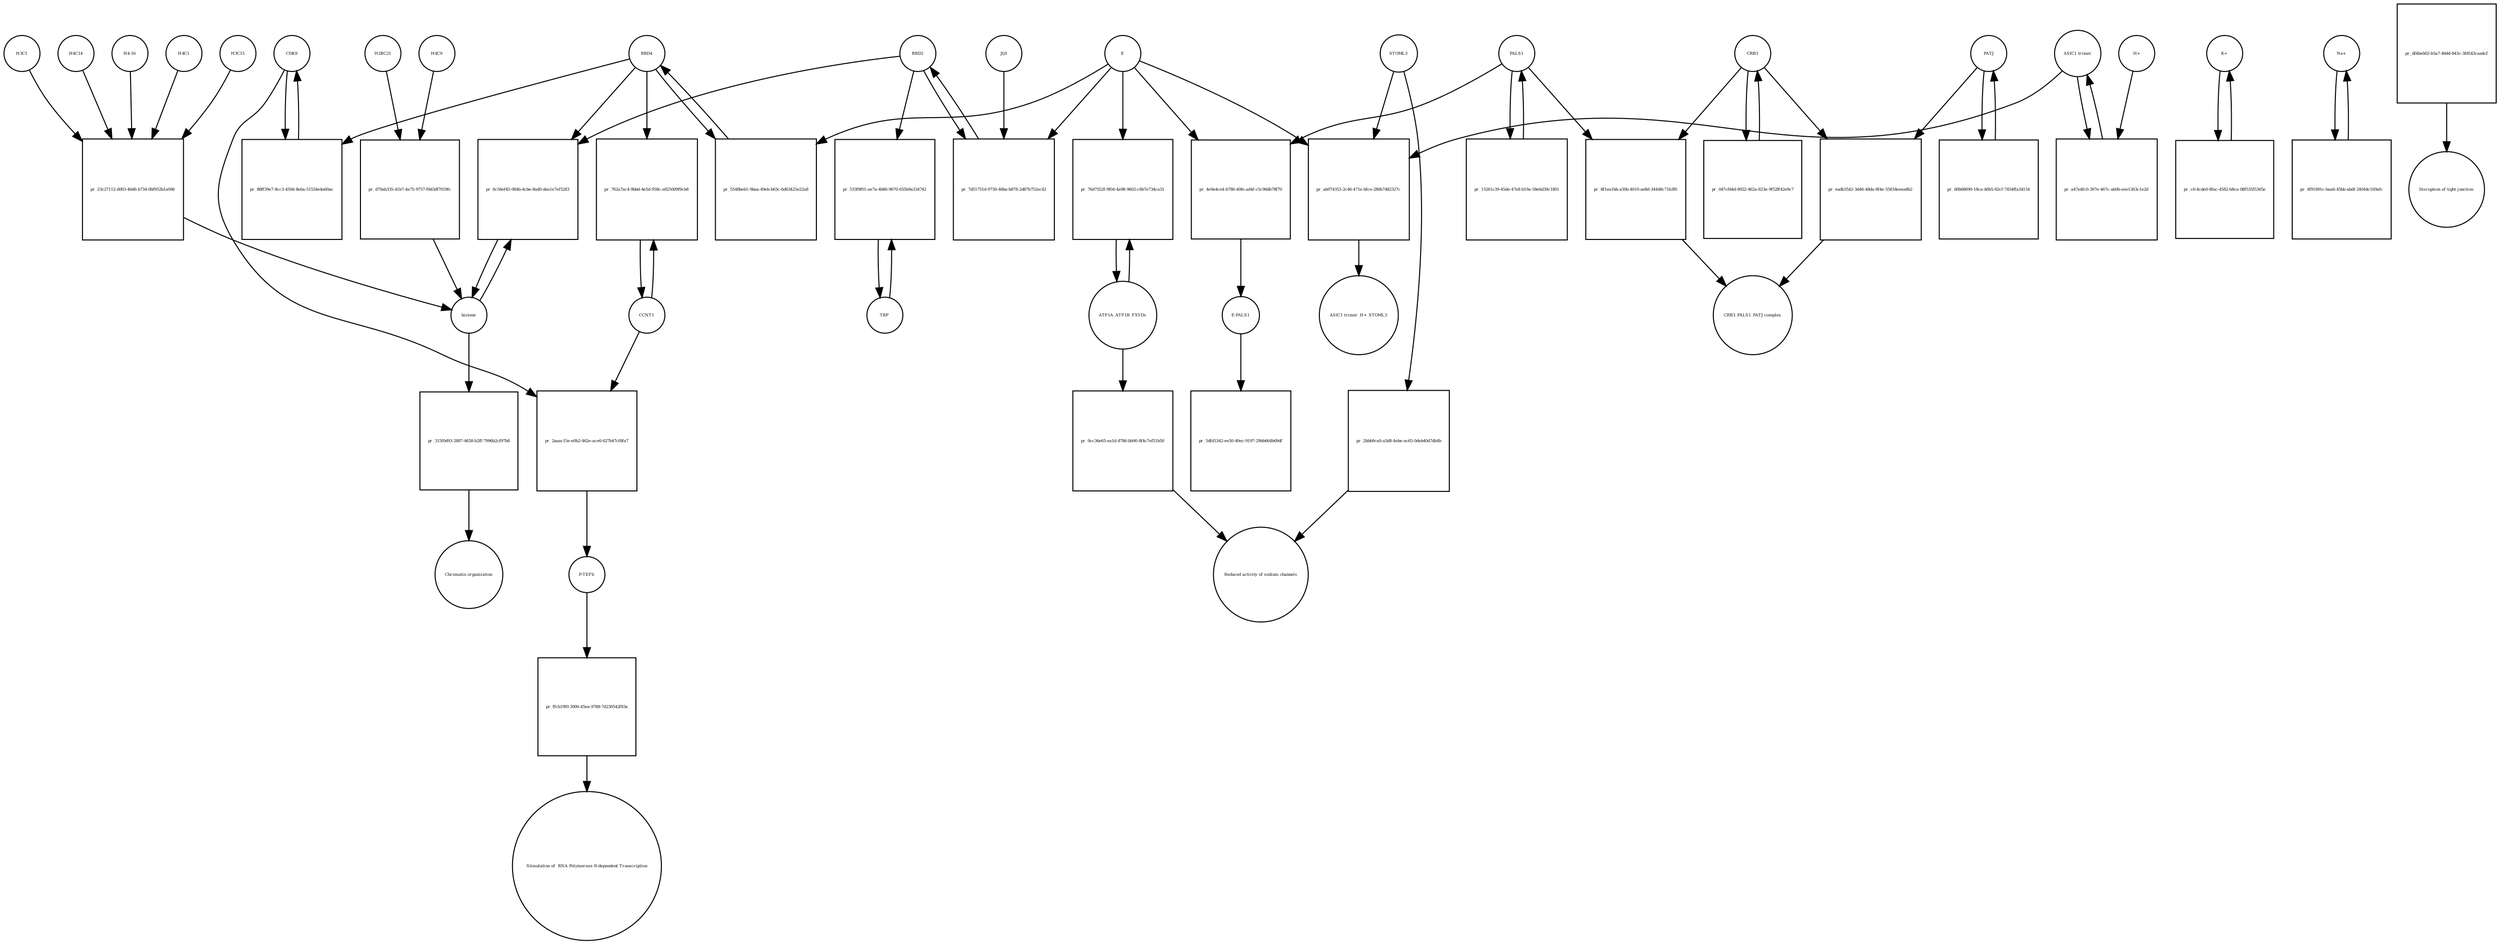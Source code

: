 strict digraph  {
CDK9 [annotation="", bipartite=0, cls=macromolecule, fontsize=4, label=CDK9, shape=circle];
"pr_88ff39e7-8cc3-450d-8e6a-51534e4a60ac" [annotation="", bipartite=1, cls=process, fontsize=4, label="pr_88ff39e7-8cc3-450d-8e6a-51534e4a60ac", shape=square];
BRD4 [annotation="", bipartite=0, cls=macromolecule, fontsize=4, label=BRD4, shape=circle];
CCNT1 [annotation="", bipartite=0, cls=macromolecule, fontsize=4, label=CCNT1, shape=circle];
"pr_762a7ac4-9bbd-4e5d-958c-e825009f9cb8" [annotation="", bipartite=1, cls=process, fontsize=4, label="pr_762a7ac4-9bbd-4e5d-958c-e825009f9cb8", shape=square];
histone [annotation="", bipartite=0, cls=complex, fontsize=4, label=histone, shape=circle];
"pr_6c56ef45-084b-4cbe-8ad0-dea1e7ef5283" [annotation="", bipartite=1, cls=process, fontsize=4, label="pr_6c56ef45-084b-4cbe-8ad0-dea1e7ef5283", shape=square];
BRD2 [annotation="", bipartite=0, cls=macromolecule, fontsize=4, label=BRD2, shape=circle];
"pr_5548beb1-9baa-49eb-b63c-6d63425e22a8" [annotation="", bipartite=1, cls=process, fontsize=4, label="pr_5548beb1-9baa-49eb-b63c-6d63425e22a8", shape=square];
E [annotation=urn_miriam_ncbiprotein_BCD58755, bipartite=0, cls=macromolecule, fontsize=4, label=E, shape=circle];
H4C14 [annotation="", bipartite=0, cls=macromolecule, fontsize=4, label=H4C14, shape=circle];
"pr_23c27112-d003-46d6-b734-0bf952b1a09d" [annotation="", bipartite=1, cls=process, fontsize=4, label="pr_23c27112-d003-46d6-b734-0bf952b1a09d", shape=square];
"H4-16" [annotation="", bipartite=0, cls=macromolecule, fontsize=4, label="H4-16", shape=circle];
H4C1 [annotation="", bipartite=0, cls=macromolecule, fontsize=4, label=H4C1, shape=circle];
H3C15 [annotation="", bipartite=0, cls=macromolecule, fontsize=4, label=H3C15, shape=circle];
H3C1 [annotation="", bipartite=0, cls=macromolecule, fontsize=4, label=H3C1, shape=circle];
"pr_7d51751d-9730-46ba-b878-2d87b752ec42" [annotation="", bipartite=1, cls=process, fontsize=4, label="pr_7d51751d-9730-46ba-b878-2d87b752ec42", shape=square];
JQ1 [annotation="", bipartite=0, cls=macromolecule, fontsize=4, label=JQ1, shape=circle];
TBP [annotation="", bipartite=0, cls=macromolecule, fontsize=4, label=TBP, shape=circle];
"pr_533f9f01-ae7a-4b86-9670-655b9a334742" [annotation="", bipartite=1, cls=process, fontsize=4, label="pr_533f9f01-ae7a-4b86-9670-655b9a334742", shape=square];
H4C9 [annotation="", bipartite=0, cls=macromolecule, fontsize=4, label=H4C9, shape=circle];
"pr_d70ab335-41b7-4a75-9757-f0d3df7019fc" [annotation="", bipartite=1, cls=process, fontsize=4, label="pr_d70ab335-41b7-4a75-9757-f0d3df7019fc", shape=square];
H2BC21 [annotation="", bipartite=0, cls=macromolecule, fontsize=4, label=H2BC21, shape=circle];
"pr_4e9a4ce4-b786-40fe-ad4f-c5c96db78f70" [annotation="", bipartite=1, cls=process, fontsize=4, label="pr_4e9a4ce4-b786-40fe-ad4f-c5c96db78f70", shape=square];
PALS1 [annotation="", bipartite=0, cls=macromolecule, fontsize=4, label=PALS1, shape=circle];
"E-PALS1" [annotation="", bipartite=0, cls=complex, fontsize=4, label="E-PALS1", shape=circle];
"pr_5dfd1342-ee50-40ec-9197-29bb664b69df" [annotation="", bipartite=1, cls=process, fontsize=4, label="pr_5dfd1342-ee50-40ec-9197-29bb664b69df", shape=square];
"pr_15261c39-45de-47e8-b19a-58e6d39c1801" [annotation="", bipartite=1, cls=process, fontsize=4, label="pr_15261c39-45de-47e8-b19a-58e6d39c1801", shape=square];
CRB3 [annotation="", bipartite=0, cls=macromolecule, fontsize=4, label=CRB3, shape=circle];
"pr_047cfd4d-8922-462a-823e-9f52ff42e9c7" [annotation="", bipartite=1, cls=process, fontsize=4, label="pr_047cfd4d-8922-462a-823e-9f52ff42e9c7", shape=square];
PATJ [annotation="", bipartite=0, cls=macromolecule, fontsize=4, label=PATJ, shape=circle];
"pr_d0b68690-18ca-46b5-82cf-7454ffa34154" [annotation="", bipartite=1, cls=process, fontsize=4, label="pr_d0b68690-18ca-46b5-82cf-7454ffa34154", shape=square];
ATP1A_ATP1B_FXYDs [annotation="", bipartite=0, cls=complex, fontsize=4, label=ATP1A_ATP1B_FXYDs, shape=circle];
"pr_76d7552f-9f04-4a98-9602-c8b7e734ca31" [annotation="", bipartite=1, cls=process, fontsize=4, label="pr_76d7552f-9f04-4a98-9602-c8b7e734ca31", shape=square];
"ASIC1 trimer" [annotation="", bipartite=0, cls=macromolecule, fontsize=4, label="ASIC1 trimer", shape=circle];
"pr_a47e4fc0-397e-467c-ab0b-eee1363c1e2d" [annotation="", bipartite=1, cls=process, fontsize=4, label="pr_a47e4fc0-397e-467c-ab0b-eee1363c1e2d", shape=square];
"H+" [annotation="", bipartite=0, cls="simple chemical", fontsize=4, label="H+", shape=circle];
"pr_ab074353-2c46-471e-bfce-280b7482327c" [annotation="", bipartite=1, cls=process, fontsize=4, label="pr_ab074353-2c46-471e-bfce-280b7482327c", shape=square];
STOML3 [annotation="", bipartite=0, cls=macromolecule, fontsize=4, label=STOML3, shape=circle];
"ASIC1 trimer_H+_STOML3" [annotation="", bipartite=0, cls=complex, fontsize=4, label="ASIC1 trimer_H+_STOML3", shape=circle];
"K+" [annotation="", bipartite=0, cls="simple chemical", fontsize=4, label="K+", shape=circle];
"pr_cfc4cde0-8fac-4582-b8ca-08f535f5365e" [annotation="", bipartite=1, cls=process, fontsize=4, label="pr_cfc4cde0-8fac-4582-b8ca-08f535f5365e", shape=square];
"Na+" [annotation="", bipartite=0, cls="simple chemical", fontsize=4, label="Na+", shape=circle];
"pr_4f91891c-baa6-45bb-abdf-24044c169afc" [annotation="", bipartite=1, cls=process, fontsize=4, label="pr_4f91891c-baa6-45bb-abdf-24044c169afc", shape=square];
"pr_8f1ea1bb-a50b-4010-ae8d-34448c71b3f0" [annotation="", bipartite=1, cls=process, fontsize=4, label="pr_8f1ea1bb-a50b-4010-ae8d-34448c71b3f0", shape=square];
"CRB3_PALS1_PATJ complex" [annotation="", bipartite=0, cls=complex, fontsize=4, label="CRB3_PALS1_PATJ complex", shape=circle];
"pr_eadb3542-3d46-48da-8f4e-55834eeea8b2" [annotation="", bipartite=1, cls=process, fontsize=4, label="pr_eadb3542-3d46-48da-8f4e-55834eeea8b2", shape=square];
"pr_0cc36e65-ea1d-4786-bb90-8f4c7ef51b50" [annotation="", bipartite=1, cls=process, fontsize=4, label="pr_0cc36e65-ea1d-4786-bb90-8f4c7ef51b50", shape=square];
"Reduced activity of sodium channels" [annotation="", bipartite=0, cls=phenotype, fontsize=4, label="Reduced activity of sodium channels", shape=circle];
"pr_2bbb9ca0-a5d8-4ebe-ac65-0deb40d7db4b" [annotation="", bipartite=1, cls=process, fontsize=4, label="pr_2bbb9ca0-a5d8-4ebe-ac65-0deb40d7db4b", shape=square];
"pr_df4beb02-b5a7-46dd-843c-3fd543caa4cf" [annotation="", bipartite=1, cls=process, fontsize=4, label="pr_df4beb02-b5a7-46dd-843c-3fd543caa4cf", shape=square];
"Disruption of tight junction" [annotation="", bipartite=0, cls=phenotype, fontsize=4, label="Disruption of tight junction", shape=circle];
"pr_2aaac15e-e0b2-462e-ace6-627b47cf6fa7" [annotation="", bipartite=1, cls=process, fontsize=4, label="pr_2aaac15e-e0b2-462e-ace6-627b47cf6fa7", shape=square];
"P-TEFb" [annotation="", bipartite=0, cls=complex, fontsize=4, label="P-TEFb", shape=circle];
"pr_ffcb19f0-3000-45ea-9788-7d230542f83a" [annotation="", bipartite=1, cls=process, fontsize=4, label="pr_ffcb19f0-3000-45ea-9788-7d230542f83a", shape=square];
" Stimulation of  RNA Polymerase II-dependent Transcription " [annotation="", bipartite=0, cls=phenotype, fontsize=4, label=" Stimulation of  RNA Polymerase II-dependent Transcription ", shape=circle];
"pr_315f0d93-2887-4658-b2ff-7996b2cf97b8" [annotation="", bipartite=1, cls=process, fontsize=4, label="pr_315f0d93-2887-4658-b2ff-7996b2cf97b8", shape=square];
"Chromatin organization" [annotation="", bipartite=0, cls=phenotype, fontsize=4, label="Chromatin organization", shape=circle];
CDK9 -> "pr_88ff39e7-8cc3-450d-8e6a-51534e4a60ac"  [annotation="", interaction_type=consumption];
CDK9 -> "pr_2aaac15e-e0b2-462e-ace6-627b47cf6fa7"  [annotation="", interaction_type=consumption];
"pr_88ff39e7-8cc3-450d-8e6a-51534e4a60ac" -> CDK9  [annotation="", interaction_type=production];
BRD4 -> "pr_88ff39e7-8cc3-450d-8e6a-51534e4a60ac"  [annotation="urn_miriam_doi_10.18632%2Foncotarget.18583|urn_miriam_doi_10.1016%2Fj.molcel.2005.06.027", interaction_type=catalysis];
BRD4 -> "pr_762a7ac4-9bbd-4e5d-958c-e825009f9cb8"  [annotation="urn_miriam_doi_10.1016%2Fj.molcel.2005.06.027", interaction_type=catalysis];
BRD4 -> "pr_6c56ef45-084b-4cbe-8ad0-dea1e7ef5283"  [annotation="urn_miriam_doi_10.1038%2Fnsmb.3228.|urn_miriam_doi_10.1016%2Fj.molcel.2008.01.018", interaction_type=catalysis];
BRD4 -> "pr_5548beb1-9baa-49eb-b63c-6d63425e22a8"  [annotation="", interaction_type=consumption];
CCNT1 -> "pr_762a7ac4-9bbd-4e5d-958c-e825009f9cb8"  [annotation="", interaction_type=consumption];
CCNT1 -> "pr_2aaac15e-e0b2-462e-ace6-627b47cf6fa7"  [annotation="", interaction_type=consumption];
"pr_762a7ac4-9bbd-4e5d-958c-e825009f9cb8" -> CCNT1  [annotation="", interaction_type=production];
histone -> "pr_6c56ef45-084b-4cbe-8ad0-dea1e7ef5283"  [annotation="", interaction_type=consumption];
histone -> "pr_315f0d93-2887-4658-b2ff-7996b2cf97b8"  [annotation="", interaction_type=consumption];
"pr_6c56ef45-084b-4cbe-8ad0-dea1e7ef5283" -> histone  [annotation="", interaction_type=production];
BRD2 -> "pr_6c56ef45-084b-4cbe-8ad0-dea1e7ef5283"  [annotation="urn_miriam_doi_10.1038%2Fnsmb.3228.|urn_miriam_doi_10.1016%2Fj.molcel.2008.01.018", interaction_type=catalysis];
BRD2 -> "pr_7d51751d-9730-46ba-b878-2d87b752ec42"  [annotation="", interaction_type=consumption];
BRD2 -> "pr_533f9f01-ae7a-4b86-9670-655b9a334742"  [annotation="urn_miriam_doi_10.1007%2Fs11010-006-9223-6", interaction_type=catalysis];
"pr_5548beb1-9baa-49eb-b63c-6d63425e22a8" -> BRD4  [annotation="", interaction_type=production];
E -> "pr_5548beb1-9baa-49eb-b63c-6d63425e22a8"  [annotation="urn_miriam_doi_10.1038%2Fs41586-020-2286-9", interaction_type=inhibition];
E -> "pr_7d51751d-9730-46ba-b878-2d87b752ec42"  [annotation="urn_miriam_doi_10.1038%2Fs41586-020-2286-9|urn_miriam_doi_10.1080%2F15592294.2018.1469891", interaction_type=inhibition];
E -> "pr_4e9a4ce4-b786-40fe-ad4f-c5c96db78f70"  [annotation="", interaction_type=consumption];
E -> "pr_76d7552f-9f04-4a98-9602-c8b7e734ca31"  [annotation="urn_miriam_doi_10.1016%2Fj.virol.2011.03.029", interaction_type=inhibition];
E -> "pr_ab074353-2c46-471e-bfce-280b7482327c"  [annotation="urn_miriam_doi_10.1016%2Fj.virol.2011.03.029", interaction_type=inhibition];
H4C14 -> "pr_23c27112-d003-46d6-b734-0bf952b1a09d"  [annotation="", interaction_type=consumption];
"pr_23c27112-d003-46d6-b734-0bf952b1a09d" -> histone  [annotation="", interaction_type=production];
"H4-16" -> "pr_23c27112-d003-46d6-b734-0bf952b1a09d"  [annotation="", interaction_type=consumption];
H4C1 -> "pr_23c27112-d003-46d6-b734-0bf952b1a09d"  [annotation="", interaction_type=consumption];
H3C15 -> "pr_23c27112-d003-46d6-b734-0bf952b1a09d"  [annotation="", interaction_type=consumption];
H3C1 -> "pr_23c27112-d003-46d6-b734-0bf952b1a09d"  [annotation="", interaction_type=consumption];
"pr_7d51751d-9730-46ba-b878-2d87b752ec42" -> BRD2  [annotation="", interaction_type=production];
JQ1 -> "pr_7d51751d-9730-46ba-b878-2d87b752ec42"  [annotation="urn_miriam_doi_10.1038%2Fs41586-020-2286-9|urn_miriam_doi_10.1080%2F15592294.2018.1469891", interaction_type=inhibition];
TBP -> "pr_533f9f01-ae7a-4b86-9670-655b9a334742"  [annotation="", interaction_type=consumption];
"pr_533f9f01-ae7a-4b86-9670-655b9a334742" -> TBP  [annotation="", interaction_type=production];
H4C9 -> "pr_d70ab335-41b7-4a75-9757-f0d3df7019fc"  [annotation="", interaction_type=consumption];
"pr_d70ab335-41b7-4a75-9757-f0d3df7019fc" -> histone  [annotation="", interaction_type=production];
H2BC21 -> "pr_d70ab335-41b7-4a75-9757-f0d3df7019fc"  [annotation="", interaction_type=consumption];
"pr_4e9a4ce4-b786-40fe-ad4f-c5c96db78f70" -> "E-PALS1"  [annotation="", interaction_type=production];
PALS1 -> "pr_4e9a4ce4-b786-40fe-ad4f-c5c96db78f70"  [annotation="", interaction_type=consumption];
PALS1 -> "pr_15261c39-45de-47e8-b19a-58e6d39c1801"  [annotation="", interaction_type=consumption];
PALS1 -> "pr_8f1ea1bb-a50b-4010-ae8d-34448c71b3f0"  [annotation="", interaction_type=consumption];
"E-PALS1" -> "pr_5dfd1342-ee50-40ec-9197-29bb664b69df"  [annotation="", interaction_type=consumption];
"pr_15261c39-45de-47e8-b19a-58e6d39c1801" -> PALS1  [annotation="", interaction_type=production];
CRB3 -> "pr_047cfd4d-8922-462a-823e-9f52ff42e9c7"  [annotation="", interaction_type=consumption];
CRB3 -> "pr_8f1ea1bb-a50b-4010-ae8d-34448c71b3f0"  [annotation="", interaction_type=consumption];
CRB3 -> "pr_eadb3542-3d46-48da-8f4e-55834eeea8b2"  [annotation="", interaction_type=consumption];
"pr_047cfd4d-8922-462a-823e-9f52ff42e9c7" -> CRB3  [annotation="", interaction_type=production];
PATJ -> "pr_d0b68690-18ca-46b5-82cf-7454ffa34154"  [annotation="", interaction_type=consumption];
PATJ -> "pr_eadb3542-3d46-48da-8f4e-55834eeea8b2"  [annotation="", interaction_type=consumption];
"pr_d0b68690-18ca-46b5-82cf-7454ffa34154" -> PATJ  [annotation="", interaction_type=production];
ATP1A_ATP1B_FXYDs -> "pr_76d7552f-9f04-4a98-9602-c8b7e734ca31"  [annotation="", interaction_type=consumption];
ATP1A_ATP1B_FXYDs -> "pr_0cc36e65-ea1d-4786-bb90-8f4c7ef51b50"  [annotation="", interaction_type=consumption];
"pr_76d7552f-9f04-4a98-9602-c8b7e734ca31" -> ATP1A_ATP1B_FXYDs  [annotation="", interaction_type=production];
"ASIC1 trimer" -> "pr_a47e4fc0-397e-467c-ab0b-eee1363c1e2d"  [annotation="", interaction_type=consumption];
"ASIC1 trimer" -> "pr_ab074353-2c46-471e-bfce-280b7482327c"  [annotation="", interaction_type=consumption];
"pr_a47e4fc0-397e-467c-ab0b-eee1363c1e2d" -> "ASIC1 trimer"  [annotation="", interaction_type=production];
"H+" -> "pr_a47e4fc0-397e-467c-ab0b-eee1363c1e2d"  [annotation="", interaction_type=consumption];
"pr_ab074353-2c46-471e-bfce-280b7482327c" -> "ASIC1 trimer_H+_STOML3"  [annotation="", interaction_type=production];
STOML3 -> "pr_ab074353-2c46-471e-bfce-280b7482327c"  [annotation="", interaction_type=consumption];
STOML3 -> "pr_2bbb9ca0-a5d8-4ebe-ac65-0deb40d7db4b"  [annotation="", interaction_type=consumption];
"K+" -> "pr_cfc4cde0-8fac-4582-b8ca-08f535f5365e"  [annotation="", interaction_type=consumption];
"pr_cfc4cde0-8fac-4582-b8ca-08f535f5365e" -> "K+"  [annotation="", interaction_type=production];
"Na+" -> "pr_4f91891c-baa6-45bb-abdf-24044c169afc"  [annotation="", interaction_type=consumption];
"pr_4f91891c-baa6-45bb-abdf-24044c169afc" -> "Na+"  [annotation="", interaction_type=production];
"pr_8f1ea1bb-a50b-4010-ae8d-34448c71b3f0" -> "CRB3_PALS1_PATJ complex"  [annotation="", interaction_type=production];
"pr_eadb3542-3d46-48da-8f4e-55834eeea8b2" -> "CRB3_PALS1_PATJ complex"  [annotation="", interaction_type=production];
"pr_0cc36e65-ea1d-4786-bb90-8f4c7ef51b50" -> "Reduced activity of sodium channels"  [annotation="", interaction_type=production];
"pr_2bbb9ca0-a5d8-4ebe-ac65-0deb40d7db4b" -> "Reduced activity of sodium channels"  [annotation="", interaction_type=production];
"pr_df4beb02-b5a7-46dd-843c-3fd543caa4cf" -> "Disruption of tight junction"  [annotation="", interaction_type=production];
"pr_2aaac15e-e0b2-462e-ace6-627b47cf6fa7" -> "P-TEFb"  [annotation="", interaction_type=production];
"P-TEFb" -> "pr_ffcb19f0-3000-45ea-9788-7d230542f83a"  [annotation="", interaction_type=consumption];
"pr_ffcb19f0-3000-45ea-9788-7d230542f83a" -> " Stimulation of  RNA Polymerase II-dependent Transcription "  [annotation="", interaction_type=production];
"pr_315f0d93-2887-4658-b2ff-7996b2cf97b8" -> "Chromatin organization"  [annotation="", interaction_type=production];
}
